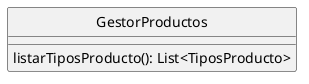 @startuml GestorProductos
hide circle
class GestorProductos{
    listarTiposProducto(): List<TiposProducto>
}

@enduml